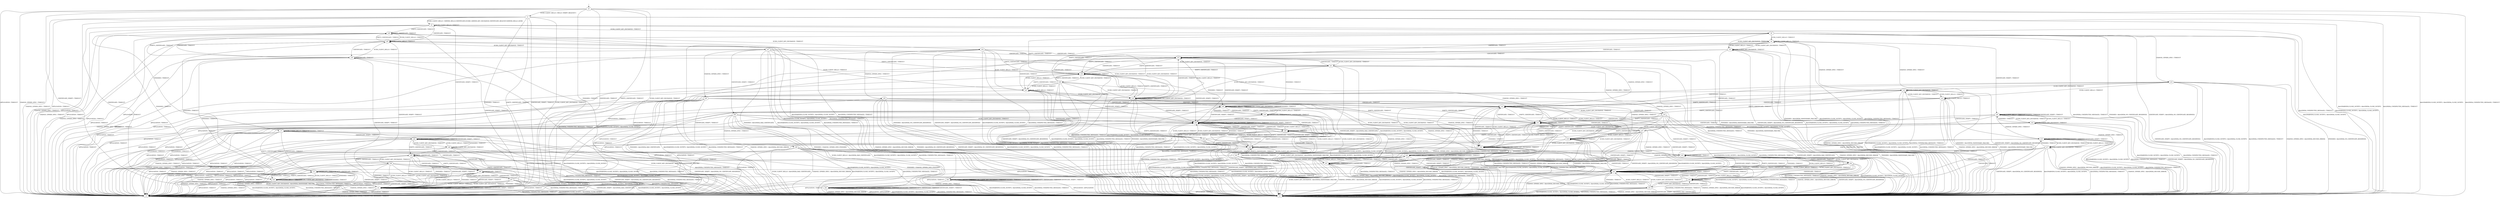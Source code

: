 digraph h5 {
s0 [label="s0"];
s1 [label="s1"];
s2 [label="s2"];
s3 [label="s3"];
s4 [label="s4"];
s5 [label="s5"];
s6 [label="s6"];
s7 [label="s7"];
s29 [label="s29"];
s39 [label="s39"];
s40 [label="s40"];
s8 [label="s8"];
s9 [label="s9"];
s10 [label="s10"];
s11 [label="s11"];
s19 [label="s19"];
s30 [label="s30"];
s34 [label="s34"];
s35 [label="s35"];
s47 [label="s47"];
s48 [label="s48"];
s49 [label="s49"];
s50 [label="s50"];
s12 [label="s12"];
s13 [label="s13"];
s14 [label="s14"];
s20 [label="s20"];
s21 [label="s21"];
s24 [label="s24"];
s26 [label="s26"];
s31 [label="s31"];
s33 [label="s33"];
s36 [label="s36"];
s38 [label="s38"];
s44 [label="s44"];
s55 [label="s55"];
s56 [label="s56"];
s57 [label="s57"];
s58 [label="s58"];
s15 [label="s15"];
s16 [label="s16"];
s22 [label="s22"];
s23 [label="s23"];
s25 [label="s25"];
s28 [label="s28"];
s32 [label="s32"];
s37 [label="s37"];
s41 [label="s41"];
s45 [label="s45"];
s46 [label="s46"];
s59 [label="s59"];
s60 [label="s60"];
s17 [label="s17"];
s18 [label="s18"];
s27 [label="s27"];
s42 [label="s42"];
s43 [label="s43"];
s53 [label="s53"];
s54 [label="s54"];
s61 [label="s61"];
s51 [label="s51"];
s52 [label="s52"];
s0 -> s1 [label="ECDH_CLIENT_HELLO / HELLO_VERIFY_REQUEST+"];
s0 -> s2 [label="ECDH_CLIENT_KEY_EXCHANGE / TIMEOUT"];
s0 -> s3 [label="CHANGE_CIPHER_SPEC / TIMEOUT"];
s0 -> s2 [label="FINISHED / TIMEOUT"];
s0 -> s3 [label="APPLICATION / TIMEOUT"];
s0 -> s2 [label="CERTIFICATE / TIMEOUT"];
s0 -> s2 [label="EMPTY_CERTIFICATE / TIMEOUT"];
s0 -> s2 [label="CERTIFICATE_VERIFY / TIMEOUT"];
s0 -> s4 [label="Alert(WARNING,CLOSE_NOTIFY) / Alert(FATAL,CLOSE_NOTIFY)"];
s0 -> s4 [label="Alert(FATAL,UNEXPECTED_MESSAGE) / TIMEOUT"];
s1 -> s5 [label="ECDH_CLIENT_HELLO / SERVER_HELLO,CERTIFICATE,ECDHE_SERVER_KEY_EXCHANGE,CERTIFICATE_REQUEST,SERVER_HELLO_DONE"];
s1 -> s2 [label="ECDH_CLIENT_KEY_EXCHANGE / TIMEOUT"];
s1 -> s3 [label="CHANGE_CIPHER_SPEC / TIMEOUT"];
s1 -> s2 [label="FINISHED / TIMEOUT"];
s1 -> s3 [label="APPLICATION / TIMEOUT"];
s1 -> s2 [label="CERTIFICATE / TIMEOUT"];
s1 -> s2 [label="EMPTY_CERTIFICATE / TIMEOUT"];
s1 -> s2 [label="CERTIFICATE_VERIFY / TIMEOUT"];
s1 -> s4 [label="Alert(WARNING,CLOSE_NOTIFY) / Alert(FATAL,CLOSE_NOTIFY)"];
s1 -> s4 [label="Alert(FATAL,UNEXPECTED_MESSAGE) / TIMEOUT"];
s2 -> s2 [label="ECDH_CLIENT_HELLO / TIMEOUT"];
s2 -> s2 [label="ECDH_CLIENT_KEY_EXCHANGE / TIMEOUT"];
s2 -> s3 [label="CHANGE_CIPHER_SPEC / TIMEOUT"];
s2 -> s2 [label="FINISHED / TIMEOUT"];
s2 -> s3 [label="APPLICATION / TIMEOUT"];
s2 -> s2 [label="CERTIFICATE / TIMEOUT"];
s2 -> s2 [label="EMPTY_CERTIFICATE / TIMEOUT"];
s2 -> s2 [label="CERTIFICATE_VERIFY / TIMEOUT"];
s2 -> s4 [label="Alert(WARNING,CLOSE_NOTIFY) / Alert(FATAL,CLOSE_NOTIFY)"];
s2 -> s4 [label="Alert(FATAL,UNEXPECTED_MESSAGE) / TIMEOUT"];
s3 -> s3 [label="ECDH_CLIENT_HELLO / TIMEOUT"];
s3 -> s3 [label="ECDH_CLIENT_KEY_EXCHANGE / TIMEOUT"];
s3 -> s3 [label="CHANGE_CIPHER_SPEC / TIMEOUT"];
s3 -> s3 [label="FINISHED / TIMEOUT"];
s3 -> s3 [label="APPLICATION / TIMEOUT"];
s3 -> s3 [label="CERTIFICATE / TIMEOUT"];
s3 -> s3 [label="EMPTY_CERTIFICATE / TIMEOUT"];
s3 -> s3 [label="CERTIFICATE_VERIFY / TIMEOUT"];
s3 -> s3 [label="Alert(WARNING,CLOSE_NOTIFY) / TIMEOUT"];
s3 -> s3 [label="Alert(FATAL,UNEXPECTED_MESSAGE) / TIMEOUT"];
s4 -> s4 [label="ECDH_CLIENT_HELLO / SOCKET_CLOSED"];
s4 -> s4 [label="ECDH_CLIENT_KEY_EXCHANGE / SOCKET_CLOSED"];
s4 -> s4 [label="CHANGE_CIPHER_SPEC / SOCKET_CLOSED"];
s4 -> s4 [label="FINISHED / SOCKET_CLOSED"];
s4 -> s4 [label="APPLICATION / SOCKET_CLOSED"];
s4 -> s4 [label="CERTIFICATE / SOCKET_CLOSED"];
s4 -> s4 [label="EMPTY_CERTIFICATE / SOCKET_CLOSED"];
s4 -> s4 [label="CERTIFICATE_VERIFY / SOCKET_CLOSED"];
s4 -> s4 [label="Alert(WARNING,CLOSE_NOTIFY) / SOCKET_CLOSED"];
s4 -> s4 [label="Alert(FATAL,UNEXPECTED_MESSAGE) / SOCKET_CLOSED"];
s5 -> s5 [label="ECDH_CLIENT_HELLO / TIMEOUT"];
s5 -> s6 [label="ECDH_CLIENT_KEY_EXCHANGE / TIMEOUT"];
s5 -> s3 [label="CHANGE_CIPHER_SPEC / TIMEOUT"];
s5 -> s7 [label="FINISHED / TIMEOUT"];
s5 -> s3 [label="APPLICATION / TIMEOUT"];
s5 -> s39 [label="CERTIFICATE / TIMEOUT"];
s5 -> s29 [label="EMPTY_CERTIFICATE / TIMEOUT"];
s5 -> s40 [label="CERTIFICATE_VERIFY / TIMEOUT"];
s5 -> s4 [label="Alert(WARNING,CLOSE_NOTIFY) / Alert(FATAL,CLOSE_NOTIFY)"];
s5 -> s4 [label="Alert(FATAL,UNEXPECTED_MESSAGE) / TIMEOUT"];
s6 -> s8 [label="ECDH_CLIENT_HELLO / TIMEOUT"];
s6 -> s9 [label="ECDH_CLIENT_KEY_EXCHANGE / TIMEOUT"];
s6 -> s10 [label="CHANGE_CIPHER_SPEC / TIMEOUT"];
s6 -> s4 [label="FINISHED / Alert(FATAL,NO_CERTIFICATE_RESERVED)"];
s6 -> s3 [label="APPLICATION / TIMEOUT"];
s6 -> s19 [label="CERTIFICATE / TIMEOUT"];
s6 -> s30 [label="EMPTY_CERTIFICATE / TIMEOUT"];
s6 -> s4 [label="CERTIFICATE_VERIFY / Alert(FATAL,NO_CERTIFICATE_RESERVED)"];
s6 -> s4 [label="Alert(WARNING,CLOSE_NOTIFY) / Alert(FATAL,CLOSE_NOTIFY)"];
s6 -> s4 [label="Alert(FATAL,UNEXPECTED_MESSAGE) / TIMEOUT"];
s7 -> s7 [label="ECDH_CLIENT_HELLO / TIMEOUT"];
s7 -> s4 [label="ECDH_CLIENT_KEY_EXCHANGE / Alert(FATAL,HANDSHAKE_FAILURE)"];
s7 -> s3 [label="CHANGE_CIPHER_SPEC / TIMEOUT"];
s7 -> s7 [label="FINISHED / TIMEOUT"];
s7 -> s3 [label="APPLICATION / TIMEOUT"];
s7 -> s11 [label="CERTIFICATE / TIMEOUT"];
s7 -> s11 [label="EMPTY_CERTIFICATE / TIMEOUT"];
s7 -> s40 [label="CERTIFICATE_VERIFY / TIMEOUT"];
s7 -> s4 [label="Alert(WARNING,CLOSE_NOTIFY) / Alert(FATAL,CLOSE_NOTIFY)"];
s7 -> s4 [label="Alert(FATAL,UNEXPECTED_MESSAGE) / TIMEOUT"];
s29 -> s39 [label="ECDH_CLIENT_HELLO / TIMEOUT"];
s29 -> s34 [label="ECDH_CLIENT_KEY_EXCHANGE / TIMEOUT"];
s29 -> s3 [label="CHANGE_CIPHER_SPEC / TIMEOUT"];
s29 -> s24 [label="FINISHED / TIMEOUT"];
s29 -> s3 [label="APPLICATION / TIMEOUT"];
s29 -> s35 [label="CERTIFICATE / TIMEOUT"];
s29 -> s29 [label="EMPTY_CERTIFICATE / TIMEOUT"];
s29 -> s2 [label="CERTIFICATE_VERIFY / TIMEOUT"];
s29 -> s4 [label="Alert(WARNING,CLOSE_NOTIFY) / Alert(FATAL,CLOSE_NOTIFY)"];
s29 -> s4 [label="Alert(FATAL,UNEXPECTED_MESSAGE) / TIMEOUT"];
s39 -> s39 [label="ECDH_CLIENT_HELLO / TIMEOUT"];
s39 -> s47 [label="ECDH_CLIENT_KEY_EXCHANGE / TIMEOUT"];
s39 -> s3 [label="CHANGE_CIPHER_SPEC / TIMEOUT"];
s39 -> s24 [label="FINISHED / TIMEOUT"];
s39 -> s3 [label="APPLICATION / TIMEOUT"];
s39 -> s35 [label="CERTIFICATE / TIMEOUT"];
s39 -> s29 [label="EMPTY_CERTIFICATE / TIMEOUT"];
s39 -> s2 [label="CERTIFICATE_VERIFY / TIMEOUT"];
s39 -> s4 [label="Alert(WARNING,CLOSE_NOTIFY) / Alert(FATAL,CLOSE_NOTIFY)"];
s39 -> s4 [label="Alert(FATAL,UNEXPECTED_MESSAGE) / TIMEOUT"];
s40 -> s40 [label="ECDH_CLIENT_HELLO / TIMEOUT"];
s40 -> s48 [label="ECDH_CLIENT_KEY_EXCHANGE / TIMEOUT"];
s40 -> s3 [label="CHANGE_CIPHER_SPEC / TIMEOUT"];
s40 -> s40 [label="FINISHED / TIMEOUT"];
s40 -> s3 [label="APPLICATION / TIMEOUT"];
s40 -> s49 [label="CERTIFICATE / TIMEOUT"];
s40 -> s50 [label="EMPTY_CERTIFICATE / TIMEOUT"];
s40 -> s40 [label="CERTIFICATE_VERIFY / TIMEOUT"];
s40 -> s4 [label="Alert(WARNING,CLOSE_NOTIFY) / Alert(FATAL,CLOSE_NOTIFY)"];
s40 -> s4 [label="Alert(FATAL,UNEXPECTED_MESSAGE) / TIMEOUT"];
s8 -> s8 [label="ECDH_CLIENT_HELLO / TIMEOUT"];
s8 -> s9 [label="ECDH_CLIENT_KEY_EXCHANGE / TIMEOUT"];
s8 -> s12 [label="CHANGE_CIPHER_SPEC / TIMEOUT"];
s8 -> s4 [label="FINISHED / Alert(FATAL,HANDSHAKE_FAILURE)"];
s8 -> s3 [label="APPLICATION / TIMEOUT"];
s8 -> s19 [label="CERTIFICATE / TIMEOUT"];
s8 -> s30 [label="EMPTY_CERTIFICATE / TIMEOUT"];
s8 -> s20 [label="CERTIFICATE_VERIFY / TIMEOUT"];
s8 -> s4 [label="Alert(WARNING,CLOSE_NOTIFY) / Alert(FATAL,CLOSE_NOTIFY)"];
s8 -> s4 [label="Alert(FATAL,UNEXPECTED_MESSAGE) / TIMEOUT"];
s9 -> s8 [label="ECDH_CLIENT_HELLO / TIMEOUT"];
s9 -> s9 [label="ECDH_CLIENT_KEY_EXCHANGE / TIMEOUT"];
s9 -> s13 [label="CHANGE_CIPHER_SPEC / TIMEOUT"];
s9 -> s4 [label="FINISHED / Alert(FATAL,HANDSHAKE_FAILURE)"];
s9 -> s3 [label="APPLICATION / TIMEOUT"];
s9 -> s19 [label="CERTIFICATE / TIMEOUT"];
s9 -> s30 [label="EMPTY_CERTIFICATE / TIMEOUT"];
s9 -> s4 [label="CERTIFICATE_VERIFY / Alert(FATAL,NO_CERTIFICATE_RESERVED)"];
s9 -> s4 [label="Alert(WARNING,CLOSE_NOTIFY) / Alert(FATAL,CLOSE_NOTIFY)"];
s9 -> s4 [label="Alert(FATAL,UNEXPECTED_MESSAGE) / TIMEOUT"];
s10 -> s12 [label="ECDH_CLIENT_HELLO / TIMEOUT"];
s10 -> s13 [label="ECDH_CLIENT_KEY_EXCHANGE / TIMEOUT"];
s10 -> s4 [label="CHANGE_CIPHER_SPEC / Alert(FATAL,DECODE_ERROR)"];
s10 -> s4 [label="FINISHED / Alert(FATAL,NO_CERTIFICATE_RESERVED)"];
s10 -> s3 [label="APPLICATION / TIMEOUT"];
s10 -> s14 [label="CERTIFICATE / TIMEOUT"];
s10 -> s31 [label="EMPTY_CERTIFICATE / TIMEOUT"];
s10 -> s4 [label="CERTIFICATE_VERIFY / Alert(FATAL,NO_CERTIFICATE_RESERVED)"];
s10 -> s4 [label="Alert(WARNING,CLOSE_NOTIFY) / Alert(FATAL,CLOSE_NOTIFY)"];
s10 -> s4 [label="Alert(FATAL,UNEXPECTED_MESSAGE) / TIMEOUT"];
s11 -> s24 [label="ECDH_CLIENT_HELLO / TIMEOUT"];
s11 -> s4 [label="ECDH_CLIENT_KEY_EXCHANGE / Alert(FATAL,HANDSHAKE_FAILURE)"];
s11 -> s3 [label="CHANGE_CIPHER_SPEC / TIMEOUT"];
s11 -> s24 [label="FINISHED / TIMEOUT"];
s11 -> s3 [label="APPLICATION / TIMEOUT"];
s11 -> s11 [label="CERTIFICATE / TIMEOUT"];
s11 -> s11 [label="EMPTY_CERTIFICATE / TIMEOUT"];
s11 -> s2 [label="CERTIFICATE_VERIFY / TIMEOUT"];
s11 -> s4 [label="Alert(WARNING,CLOSE_NOTIFY) / Alert(FATAL,CLOSE_NOTIFY)"];
s11 -> s4 [label="Alert(FATAL,UNEXPECTED_MESSAGE) / TIMEOUT"];
s19 -> s33 [label="ECDH_CLIENT_HELLO / TIMEOUT"];
s19 -> s21 [label="ECDH_CLIENT_KEY_EXCHANGE / TIMEOUT"];
s19 -> s14 [label="CHANGE_CIPHER_SPEC / TIMEOUT"];
s19 -> s26 [label="FINISHED / TIMEOUT"];
s19 -> s3 [label="APPLICATION / TIMEOUT"];
s19 -> s19 [label="CERTIFICATE / TIMEOUT"];
s19 -> s30 [label="EMPTY_CERTIFICATE / TIMEOUT"];
s19 -> s44 [label="CERTIFICATE_VERIFY / TIMEOUT"];
s19 -> s4 [label="Alert(WARNING,CLOSE_NOTIFY) / Alert(FATAL,CLOSE_NOTIFY)"];
s19 -> s4 [label="Alert(FATAL,UNEXPECTED_MESSAGE) / TIMEOUT"];
s30 -> s33 [label="ECDH_CLIENT_HELLO / TIMEOUT"];
s30 -> s36 [label="ECDH_CLIENT_KEY_EXCHANGE / TIMEOUT"];
s30 -> s31 [label="CHANGE_CIPHER_SPEC / TIMEOUT"];
s30 -> s26 [label="FINISHED / TIMEOUT"];
s30 -> s3 [label="APPLICATION / TIMEOUT"];
s30 -> s19 [label="CERTIFICATE / TIMEOUT"];
s30 -> s30 [label="EMPTY_CERTIFICATE / TIMEOUT"];
s30 -> s44 [label="CERTIFICATE_VERIFY / TIMEOUT"];
s30 -> s4 [label="Alert(WARNING,CLOSE_NOTIFY) / Alert(FATAL,CLOSE_NOTIFY)"];
s30 -> s4 [label="Alert(FATAL,UNEXPECTED_MESSAGE) / TIMEOUT"];
s34 -> s23 [label="ECDH_CLIENT_HELLO / TIMEOUT"];
s34 -> s33 [label="ECDH_CLIENT_KEY_EXCHANGE / TIMEOUT"];
s34 -> s38 [label="CHANGE_CIPHER_SPEC / TIMEOUT"];
s34 -> s4 [label="FINISHED / Alert(FATAL,NO_CERTIFICATE_RESERVED)"];
s34 -> s3 [label="APPLICATION / TIMEOUT"];
s34 -> s19 [label="CERTIFICATE / TIMEOUT"];
s34 -> s30 [label="EMPTY_CERTIFICATE / TIMEOUT"];
s34 -> s4 [label="CERTIFICATE_VERIFY / Alert(FATAL,NO_CERTIFICATE_RESERVED)"];
s34 -> s4 [label="Alert(WARNING,CLOSE_NOTIFY) / Alert(FATAL,CLOSE_NOTIFY)"];
s34 -> s4 [label="Alert(FATAL,UNEXPECTED_MESSAGE) / TIMEOUT"];
s35 -> s39 [label="ECDH_CLIENT_HELLO / TIMEOUT"];
s35 -> s21 [label="ECDH_CLIENT_KEY_EXCHANGE / TIMEOUT"];
s35 -> s3 [label="CHANGE_CIPHER_SPEC / TIMEOUT"];
s35 -> s24 [label="FINISHED / TIMEOUT"];
s35 -> s3 [label="APPLICATION / TIMEOUT"];
s35 -> s35 [label="CERTIFICATE / TIMEOUT"];
s35 -> s29 [label="EMPTY_CERTIFICATE / TIMEOUT"];
s35 -> s2 [label="CERTIFICATE_VERIFY / TIMEOUT"];
s35 -> s4 [label="Alert(WARNING,CLOSE_NOTIFY) / Alert(FATAL,CLOSE_NOTIFY)"];
s35 -> s4 [label="Alert(FATAL,UNEXPECTED_MESSAGE) / TIMEOUT"];
s47 -> s23 [label="ECDH_CLIENT_HELLO / TIMEOUT"];
s47 -> s33 [label="ECDH_CLIENT_KEY_EXCHANGE / TIMEOUT"];
s47 -> s55 [label="CHANGE_CIPHER_SPEC / TIMEOUT"];
s47 -> s4 [label="FINISHED / Alert(FATAL,BAD_CERTIFICATE)"];
s47 -> s3 [label="APPLICATION / TIMEOUT"];
s47 -> s19 [label="CERTIFICATE / TIMEOUT"];
s47 -> s30 [label="EMPTY_CERTIFICATE / TIMEOUT"];
s47 -> s56 [label="CERTIFICATE_VERIFY / TIMEOUT"];
s47 -> s4 [label="Alert(WARNING,CLOSE_NOTIFY) / Alert(FATAL,CLOSE_NOTIFY)"];
s47 -> s4 [label="Alert(FATAL,UNEXPECTED_MESSAGE) / TIMEOUT"];
s48 -> s40 [label="ECDH_CLIENT_HELLO / TIMEOUT"];
s48 -> s48 [label="ECDH_CLIENT_KEY_EXCHANGE / TIMEOUT"];
s48 -> s3 [label="CHANGE_CIPHER_SPEC / TIMEOUT"];
s48 -> s40 [label="FINISHED / TIMEOUT"];
s48 -> s3 [label="APPLICATION / TIMEOUT"];
s48 -> s49 [label="CERTIFICATE / TIMEOUT"];
s48 -> s50 [label="EMPTY_CERTIFICATE / TIMEOUT"];
s48 -> s4 [label="CERTIFICATE_VERIFY / Alert(FATAL,NO_CERTIFICATE_RESERVED)"];
s48 -> s4 [label="Alert(WARNING,CLOSE_NOTIFY) / Alert(FATAL,CLOSE_NOTIFY)"];
s48 -> s4 [label="Alert(FATAL,UNEXPECTED_MESSAGE) / TIMEOUT"];
s49 -> s2 [label="ECDH_CLIENT_HELLO / TIMEOUT"];
s49 -> s57 [label="ECDH_CLIENT_KEY_EXCHANGE / TIMEOUT"];
s49 -> s3 [label="CHANGE_CIPHER_SPEC / TIMEOUT"];
s49 -> s2 [label="FINISHED / TIMEOUT"];
s49 -> s3 [label="APPLICATION / TIMEOUT"];
s49 -> s49 [label="CERTIFICATE / TIMEOUT"];
s49 -> s50 [label="EMPTY_CERTIFICATE / TIMEOUT"];
s49 -> s2 [label="CERTIFICATE_VERIFY / TIMEOUT"];
s49 -> s4 [label="Alert(WARNING,CLOSE_NOTIFY) / Alert(FATAL,CLOSE_NOTIFY)"];
s49 -> s4 [label="Alert(FATAL,UNEXPECTED_MESSAGE) / TIMEOUT"];
s50 -> s2 [label="ECDH_CLIENT_HELLO / TIMEOUT"];
s50 -> s58 [label="ECDH_CLIENT_KEY_EXCHANGE / TIMEOUT"];
s50 -> s3 [label="CHANGE_CIPHER_SPEC / TIMEOUT"];
s50 -> s2 [label="FINISHED / TIMEOUT"];
s50 -> s3 [label="APPLICATION / TIMEOUT"];
s50 -> s49 [label="CERTIFICATE / TIMEOUT"];
s50 -> s50 [label="EMPTY_CERTIFICATE / TIMEOUT"];
s50 -> s2 [label="CERTIFICATE_VERIFY / TIMEOUT"];
s50 -> s4 [label="Alert(WARNING,CLOSE_NOTIFY) / Alert(FATAL,CLOSE_NOTIFY)"];
s50 -> s4 [label="Alert(FATAL,UNEXPECTED_MESSAGE) / TIMEOUT"];
s12 -> s12 [label="ECDH_CLIENT_HELLO / TIMEOUT"];
s12 -> s13 [label="ECDH_CLIENT_KEY_EXCHANGE / TIMEOUT"];
s12 -> s4 [label="CHANGE_CIPHER_SPEC / Alert(FATAL,DECODE_ERROR)"];
s12 -> s4 [label="FINISHED / Alert(FATAL,HANDSHAKE_FAILURE)"];
s12 -> s3 [label="APPLICATION / TIMEOUT"];
s12 -> s14 [label="CERTIFICATE / TIMEOUT"];
s12 -> s31 [label="EMPTY_CERTIFICATE / TIMEOUT"];
s12 -> s15 [label="CERTIFICATE_VERIFY / TIMEOUT"];
s12 -> s4 [label="Alert(WARNING,CLOSE_NOTIFY) / Alert(FATAL,CLOSE_NOTIFY)"];
s12 -> s4 [label="Alert(FATAL,UNEXPECTED_MESSAGE) / TIMEOUT"];
s13 -> s12 [label="ECDH_CLIENT_HELLO / TIMEOUT"];
s13 -> s13 [label="ECDH_CLIENT_KEY_EXCHANGE / TIMEOUT"];
s13 -> s4 [label="CHANGE_CIPHER_SPEC / Alert(FATAL,DECODE_ERROR)"];
s13 -> s4 [label="FINISHED / Alert(FATAL,HANDSHAKE_FAILURE)"];
s13 -> s3 [label="APPLICATION / TIMEOUT"];
s13 -> s14 [label="CERTIFICATE / TIMEOUT"];
s13 -> s31 [label="EMPTY_CERTIFICATE / TIMEOUT"];
s13 -> s4 [label="CERTIFICATE_VERIFY / Alert(FATAL,NO_CERTIFICATE_RESERVED)"];
s13 -> s4 [label="Alert(WARNING,CLOSE_NOTIFY) / Alert(FATAL,CLOSE_NOTIFY)"];
s13 -> s4 [label="Alert(FATAL,UNEXPECTED_MESSAGE) / TIMEOUT"];
s14 -> s32 [label="ECDH_CLIENT_HELLO / TIMEOUT"];
s14 -> s16 [label="ECDH_CLIENT_KEY_EXCHANGE / TIMEOUT"];
s14 -> s4 [label="CHANGE_CIPHER_SPEC / Alert(FATAL,DECODE_ERROR)"];
s14 -> s25 [label="FINISHED / TIMEOUT"];
s14 -> s3 [label="APPLICATION / TIMEOUT"];
s14 -> s14 [label="CERTIFICATE / TIMEOUT"];
s14 -> s31 [label="EMPTY_CERTIFICATE / TIMEOUT"];
s14 -> s41 [label="CERTIFICATE_VERIFY / TIMEOUT"];
s14 -> s4 [label="Alert(WARNING,CLOSE_NOTIFY) / Alert(FATAL,CLOSE_NOTIFY)"];
s14 -> s4 [label="Alert(FATAL,UNEXPECTED_MESSAGE) / TIMEOUT"];
s20 -> s20 [label="ECDH_CLIENT_HELLO / TIMEOUT"];
s20 -> s22 [label="ECDH_CLIENT_KEY_EXCHANGE / TIMEOUT"];
s20 -> s15 [label="CHANGE_CIPHER_SPEC / TIMEOUT"];
s20 -> s20 [label="FINISHED / TIMEOUT"];
s20 -> s3 [label="APPLICATION / TIMEOUT"];
s20 -> s45 [label="CERTIFICATE / TIMEOUT"];
s20 -> s46 [label="EMPTY_CERTIFICATE / TIMEOUT"];
s20 -> s20 [label="CERTIFICATE_VERIFY / TIMEOUT"];
s20 -> s4 [label="Alert(WARNING,CLOSE_NOTIFY) / Alert(FATAL,CLOSE_NOTIFY)"];
s20 -> s4 [label="Alert(FATAL,UNEXPECTED_MESSAGE) / TIMEOUT"];
s21 -> s23 [label="ECDH_CLIENT_HELLO / TIMEOUT"];
s21 -> s33 [label="ECDH_CLIENT_KEY_EXCHANGE / TIMEOUT"];
s21 -> s16 [label="CHANGE_CIPHER_SPEC / TIMEOUT"];
s21 -> s4 [label="FINISHED / Alert(FATAL,HANDSHAKE_FAILURE)"];
s21 -> s3 [label="APPLICATION / TIMEOUT"];
s21 -> s19 [label="CERTIFICATE / TIMEOUT"];
s21 -> s30 [label="EMPTY_CERTIFICATE / TIMEOUT"];
s21 -> s4 [label="CERTIFICATE_VERIFY / Alert(FATAL,BAD_CERTIFICATE)"];
s21 -> s4 [label="Alert(WARNING,CLOSE_NOTIFY) / Alert(FATAL,CLOSE_NOTIFY)"];
s21 -> s4 [label="Alert(FATAL,UNEXPECTED_MESSAGE) / TIMEOUT"];
s24 -> s24 [label="ECDH_CLIENT_HELLO / TIMEOUT"];
s24 -> s24 [label="ECDH_CLIENT_KEY_EXCHANGE / TIMEOUT"];
s24 -> s3 [label="CHANGE_CIPHER_SPEC / TIMEOUT"];
s24 -> s24 [label="FINISHED / TIMEOUT"];
s24 -> s3 [label="APPLICATION / TIMEOUT"];
s24 -> s11 [label="CERTIFICATE / TIMEOUT"];
s24 -> s11 [label="EMPTY_CERTIFICATE / TIMEOUT"];
s24 -> s2 [label="CERTIFICATE_VERIFY / TIMEOUT"];
s24 -> s4 [label="Alert(WARNING,CLOSE_NOTIFY) / Alert(FATAL,CLOSE_NOTIFY)"];
s24 -> s4 [label="Alert(FATAL,UNEXPECTED_MESSAGE) / TIMEOUT"];
s26 -> s26 [label="ECDH_CLIENT_HELLO / TIMEOUT"];
s26 -> s26 [label="ECDH_CLIENT_KEY_EXCHANGE / TIMEOUT"];
s26 -> s25 [label="CHANGE_CIPHER_SPEC / TIMEOUT"];
s26 -> s26 [label="FINISHED / TIMEOUT"];
s26 -> s3 [label="APPLICATION / TIMEOUT"];
s26 -> s28 [label="CERTIFICATE / TIMEOUT"];
s26 -> s28 [label="EMPTY_CERTIFICATE / TIMEOUT"];
s26 -> s44 [label="CERTIFICATE_VERIFY / TIMEOUT"];
s26 -> s4 [label="Alert(WARNING,CLOSE_NOTIFY) / Alert(FATAL,CLOSE_NOTIFY)"];
s26 -> s4 [label="Alert(FATAL,UNEXPECTED_MESSAGE) / TIMEOUT"];
s31 -> s32 [label="ECDH_CLIENT_HELLO / TIMEOUT"];
s31 -> s37 [label="ECDH_CLIENT_KEY_EXCHANGE / TIMEOUT"];
s31 -> s4 [label="CHANGE_CIPHER_SPEC / Alert(FATAL,DECODE_ERROR)"];
s31 -> s25 [label="FINISHED / TIMEOUT"];
s31 -> s3 [label="APPLICATION / TIMEOUT"];
s31 -> s14 [label="CERTIFICATE / TIMEOUT"];
s31 -> s31 [label="EMPTY_CERTIFICATE / TIMEOUT"];
s31 -> s41 [label="CERTIFICATE_VERIFY / TIMEOUT"];
s31 -> s4 [label="Alert(WARNING,CLOSE_NOTIFY) / Alert(FATAL,CLOSE_NOTIFY)"];
s31 -> s4 [label="Alert(FATAL,UNEXPECTED_MESSAGE) / TIMEOUT"];
s33 -> s33 [label="ECDH_CLIENT_HELLO / TIMEOUT"];
s33 -> s33 [label="ECDH_CLIENT_KEY_EXCHANGE / TIMEOUT"];
s33 -> s32 [label="CHANGE_CIPHER_SPEC / TIMEOUT"];
s33 -> s26 [label="FINISHED / TIMEOUT"];
s33 -> s3 [label="APPLICATION / TIMEOUT"];
s33 -> s19 [label="CERTIFICATE / TIMEOUT"];
s33 -> s30 [label="EMPTY_CERTIFICATE / TIMEOUT"];
s33 -> s44 [label="CERTIFICATE_VERIFY / TIMEOUT"];
s33 -> s4 [label="Alert(WARNING,CLOSE_NOTIFY) / Alert(FATAL,CLOSE_NOTIFY)"];
s33 -> s4 [label="Alert(FATAL,UNEXPECTED_MESSAGE) / TIMEOUT"];
s36 -> s23 [label="ECDH_CLIENT_HELLO / TIMEOUT"];
s36 -> s33 [label="ECDH_CLIENT_KEY_EXCHANGE / TIMEOUT"];
s36 -> s37 [label="CHANGE_CIPHER_SPEC / TIMEOUT"];
s36 -> s4 [label="FINISHED / Alert(FATAL,HANDSHAKE_FAILURE)"];
s36 -> s3 [label="APPLICATION / TIMEOUT"];
s36 -> s19 [label="CERTIFICATE / TIMEOUT"];
s36 -> s30 [label="EMPTY_CERTIFICATE / TIMEOUT"];
s36 -> s4 [label="CERTIFICATE_VERIFY / Alert(FATAL,NO_CERTIFICATE_RESERVED)"];
s36 -> s4 [label="Alert(WARNING,CLOSE_NOTIFY) / Alert(FATAL,CLOSE_NOTIFY)"];
s36 -> s4 [label="Alert(FATAL,UNEXPECTED_MESSAGE) / TIMEOUT"];
s38 -> s18 [label="ECDH_CLIENT_HELLO / TIMEOUT"];
s38 -> s32 [label="ECDH_CLIENT_KEY_EXCHANGE / TIMEOUT"];
s38 -> s4 [label="CHANGE_CIPHER_SPEC / Alert(FATAL,DECODE_ERROR)"];
s38 -> s4 [label="FINISHED / Alert(FATAL,NO_CERTIFICATE_RESERVED)"];
s38 -> s3 [label="APPLICATION / TIMEOUT"];
s38 -> s14 [label="CERTIFICATE / TIMEOUT"];
s38 -> s31 [label="EMPTY_CERTIFICATE / TIMEOUT"];
s38 -> s4 [label="CERTIFICATE_VERIFY / Alert(FATAL,NO_CERTIFICATE_RESERVED)"];
s38 -> s4 [label="Alert(WARNING,CLOSE_NOTIFY) / Alert(FATAL,CLOSE_NOTIFY)"];
s38 -> s4 [label="Alert(FATAL,UNEXPECTED_MESSAGE) / TIMEOUT"];
s44 -> s44 [label="ECDH_CLIENT_HELLO / TIMEOUT"];
s44 -> s44 [label="ECDH_CLIENT_KEY_EXCHANGE / TIMEOUT"];
s44 -> s41 [label="CHANGE_CIPHER_SPEC / TIMEOUT"];
s44 -> s44 [label="FINISHED / TIMEOUT"];
s44 -> s3 [label="APPLICATION / TIMEOUT"];
s44 -> s45 [label="CERTIFICATE / TIMEOUT"];
s44 -> s46 [label="EMPTY_CERTIFICATE / TIMEOUT"];
s44 -> s44 [label="CERTIFICATE_VERIFY / TIMEOUT"];
s44 -> s4 [label="Alert(WARNING,CLOSE_NOTIFY) / Alert(FATAL,CLOSE_NOTIFY)"];
s44 -> s4 [label="Alert(FATAL,UNEXPECTED_MESSAGE) / TIMEOUT"];
s55 -> s18 [label="ECDH_CLIENT_HELLO / TIMEOUT"];
s55 -> s32 [label="ECDH_CLIENT_KEY_EXCHANGE / TIMEOUT"];
s55 -> s4 [label="CHANGE_CIPHER_SPEC / Alert(FATAL,DECODE_ERROR)"];
s55 -> s4 [label="FINISHED / Alert(FATAL,BAD_CERTIFICATE)"];
s55 -> s3 [label="APPLICATION / TIMEOUT"];
s55 -> s14 [label="CERTIFICATE / TIMEOUT"];
s55 -> s31 [label="EMPTY_CERTIFICATE / TIMEOUT"];
s55 -> s59 [label="CERTIFICATE_VERIFY / TIMEOUT"];
s55 -> s4 [label="Alert(WARNING,CLOSE_NOTIFY) / Alert(FATAL,CLOSE_NOTIFY)"];
s55 -> s4 [label="Alert(FATAL,UNEXPECTED_MESSAGE) / TIMEOUT"];
s56 -> s4 [label="ECDH_CLIENT_HELLO / Alert(FATAL,BAD_CERTIFICATE)"];
s56 -> s44 [label="ECDH_CLIENT_KEY_EXCHANGE / TIMEOUT"];
s56 -> s59 [label="CHANGE_CIPHER_SPEC / TIMEOUT"];
s56 -> s60 [label="FINISHED / CHANGE_CIPHER_SPEC,FINISHED"];
s56 -> s3 [label="APPLICATION / TIMEOUT"];
s56 -> s45 [label="CERTIFICATE / TIMEOUT"];
s56 -> s46 [label="EMPTY_CERTIFICATE / TIMEOUT"];
s56 -> s44 [label="CERTIFICATE_VERIFY / TIMEOUT"];
s56 -> s4 [label="Alert(WARNING,CLOSE_NOTIFY) / Alert(FATAL,CLOSE_NOTIFY)"];
s56 -> s4 [label="Alert(FATAL,UNEXPECTED_MESSAGE) / TIMEOUT"];
s57 -> s2 [label="ECDH_CLIENT_HELLO / TIMEOUT"];
s57 -> s2 [label="ECDH_CLIENT_KEY_EXCHANGE / TIMEOUT"];
s57 -> s3 [label="CHANGE_CIPHER_SPEC / TIMEOUT"];
s57 -> s2 [label="FINISHED / TIMEOUT"];
s57 -> s3 [label="APPLICATION / TIMEOUT"];
s57 -> s49 [label="CERTIFICATE / TIMEOUT"];
s57 -> s50 [label="EMPTY_CERTIFICATE / TIMEOUT"];
s57 -> s4 [label="CERTIFICATE_VERIFY / Alert(FATAL,BAD_CERTIFICATE)"];
s57 -> s4 [label="Alert(WARNING,CLOSE_NOTIFY) / Alert(FATAL,CLOSE_NOTIFY)"];
s57 -> s4 [label="Alert(FATAL,UNEXPECTED_MESSAGE) / TIMEOUT"];
s58 -> s2 [label="ECDH_CLIENT_HELLO / TIMEOUT"];
s58 -> s2 [label="ECDH_CLIENT_KEY_EXCHANGE / TIMEOUT"];
s58 -> s3 [label="CHANGE_CIPHER_SPEC / TIMEOUT"];
s58 -> s2 [label="FINISHED / TIMEOUT"];
s58 -> s3 [label="APPLICATION / TIMEOUT"];
s58 -> s49 [label="CERTIFICATE / TIMEOUT"];
s58 -> s50 [label="EMPTY_CERTIFICATE / TIMEOUT"];
s58 -> s4 [label="CERTIFICATE_VERIFY / Alert(FATAL,NO_CERTIFICATE_RESERVED)"];
s58 -> s4 [label="Alert(WARNING,CLOSE_NOTIFY) / Alert(FATAL,CLOSE_NOTIFY)"];
s58 -> s4 [label="Alert(FATAL,UNEXPECTED_MESSAGE) / TIMEOUT"];
s15 -> s15 [label="ECDH_CLIENT_HELLO / TIMEOUT"];
s15 -> s17 [label="ECDH_CLIENT_KEY_EXCHANGE / TIMEOUT"];
s15 -> s4 [label="CHANGE_CIPHER_SPEC / Alert(FATAL,DECODE_ERROR)"];
s15 -> s15 [label="FINISHED / TIMEOUT"];
s15 -> s3 [label="APPLICATION / TIMEOUT"];
s15 -> s42 [label="CERTIFICATE / TIMEOUT"];
s15 -> s43 [label="EMPTY_CERTIFICATE / TIMEOUT"];
s15 -> s15 [label="CERTIFICATE_VERIFY / TIMEOUT"];
s15 -> s4 [label="Alert(WARNING,CLOSE_NOTIFY) / Alert(FATAL,CLOSE_NOTIFY)"];
s15 -> s4 [label="Alert(FATAL,UNEXPECTED_MESSAGE) / TIMEOUT"];
s16 -> s18 [label="ECDH_CLIENT_HELLO / TIMEOUT"];
s16 -> s32 [label="ECDH_CLIENT_KEY_EXCHANGE / TIMEOUT"];
s16 -> s4 [label="CHANGE_CIPHER_SPEC / Alert(FATAL,DECODE_ERROR)"];
s16 -> s4 [label="FINISHED / Alert(FATAL,HANDSHAKE_FAILURE)"];
s16 -> s3 [label="APPLICATION / TIMEOUT"];
s16 -> s14 [label="CERTIFICATE / TIMEOUT"];
s16 -> s31 [label="EMPTY_CERTIFICATE / TIMEOUT"];
s16 -> s4 [label="CERTIFICATE_VERIFY / Alert(FATAL,BAD_CERTIFICATE)"];
s16 -> s4 [label="Alert(WARNING,CLOSE_NOTIFY) / Alert(FATAL,CLOSE_NOTIFY)"];
s16 -> s4 [label="Alert(FATAL,UNEXPECTED_MESSAGE) / TIMEOUT"];
s22 -> s20 [label="ECDH_CLIENT_HELLO / TIMEOUT"];
s22 -> s22 [label="ECDH_CLIENT_KEY_EXCHANGE / TIMEOUT"];
s22 -> s17 [label="CHANGE_CIPHER_SPEC / TIMEOUT"];
s22 -> s20 [label="FINISHED / TIMEOUT"];
s22 -> s3 [label="APPLICATION / TIMEOUT"];
s22 -> s45 [label="CERTIFICATE / TIMEOUT"];
s22 -> s46 [label="EMPTY_CERTIFICATE / TIMEOUT"];
s22 -> s4 [label="CERTIFICATE_VERIFY / Alert(FATAL,NO_CERTIFICATE_RESERVED)"];
s22 -> s4 [label="Alert(WARNING,CLOSE_NOTIFY) / Alert(FATAL,CLOSE_NOTIFY)"];
s22 -> s4 [label="Alert(FATAL,UNEXPECTED_MESSAGE) / TIMEOUT"];
s23 -> s23 [label="ECDH_CLIENT_HELLO / TIMEOUT"];
s23 -> s33 [label="ECDH_CLIENT_KEY_EXCHANGE / TIMEOUT"];
s23 -> s18 [label="CHANGE_CIPHER_SPEC / TIMEOUT"];
s23 -> s4 [label="FINISHED / Alert(FATAL,HANDSHAKE_FAILURE)"];
s23 -> s3 [label="APPLICATION / TIMEOUT"];
s23 -> s19 [label="CERTIFICATE / TIMEOUT"];
s23 -> s30 [label="EMPTY_CERTIFICATE / TIMEOUT"];
s23 -> s44 [label="CERTIFICATE_VERIFY / TIMEOUT"];
s23 -> s4 [label="Alert(WARNING,CLOSE_NOTIFY) / Alert(FATAL,CLOSE_NOTIFY)"];
s23 -> s4 [label="Alert(FATAL,UNEXPECTED_MESSAGE) / TIMEOUT"];
s25 -> s25 [label="ECDH_CLIENT_HELLO / TIMEOUT"];
s25 -> s25 [label="ECDH_CLIENT_KEY_EXCHANGE / TIMEOUT"];
s25 -> s4 [label="CHANGE_CIPHER_SPEC / Alert(FATAL,DECODE_ERROR)"];
s25 -> s25 [label="FINISHED / TIMEOUT"];
s25 -> s3 [label="APPLICATION / TIMEOUT"];
s25 -> s27 [label="CERTIFICATE / TIMEOUT"];
s25 -> s27 [label="EMPTY_CERTIFICATE / TIMEOUT"];
s25 -> s41 [label="CERTIFICATE_VERIFY / TIMEOUT"];
s25 -> s4 [label="Alert(WARNING,CLOSE_NOTIFY) / Alert(FATAL,CLOSE_NOTIFY)"];
s25 -> s4 [label="Alert(FATAL,UNEXPECTED_MESSAGE) / TIMEOUT"];
s28 -> s26 [label="ECDH_CLIENT_HELLO / TIMEOUT"];
s28 -> s4 [label="ECDH_CLIENT_KEY_EXCHANGE / Alert(FATAL,HANDSHAKE_FAILURE)"];
s28 -> s27 [label="CHANGE_CIPHER_SPEC / TIMEOUT"];
s28 -> s26 [label="FINISHED / TIMEOUT"];
s28 -> s3 [label="APPLICATION / TIMEOUT"];
s28 -> s28 [label="CERTIFICATE / TIMEOUT"];
s28 -> s28 [label="EMPTY_CERTIFICATE / TIMEOUT"];
s28 -> s44 [label="CERTIFICATE_VERIFY / TIMEOUT"];
s28 -> s4 [label="Alert(WARNING,CLOSE_NOTIFY) / Alert(FATAL,CLOSE_NOTIFY)"];
s28 -> s4 [label="Alert(FATAL,UNEXPECTED_MESSAGE) / TIMEOUT"];
s32 -> s32 [label="ECDH_CLIENT_HELLO / TIMEOUT"];
s32 -> s32 [label="ECDH_CLIENT_KEY_EXCHANGE / TIMEOUT"];
s32 -> s4 [label="CHANGE_CIPHER_SPEC / Alert(FATAL,DECODE_ERROR)"];
s32 -> s25 [label="FINISHED / TIMEOUT"];
s32 -> s3 [label="APPLICATION / TIMEOUT"];
s32 -> s14 [label="CERTIFICATE / TIMEOUT"];
s32 -> s31 [label="EMPTY_CERTIFICATE / TIMEOUT"];
s32 -> s41 [label="CERTIFICATE_VERIFY / TIMEOUT"];
s32 -> s4 [label="Alert(WARNING,CLOSE_NOTIFY) / Alert(FATAL,CLOSE_NOTIFY)"];
s32 -> s4 [label="Alert(FATAL,UNEXPECTED_MESSAGE) / TIMEOUT"];
s37 -> s18 [label="ECDH_CLIENT_HELLO / TIMEOUT"];
s37 -> s32 [label="ECDH_CLIENT_KEY_EXCHANGE / TIMEOUT"];
s37 -> s4 [label="CHANGE_CIPHER_SPEC / Alert(FATAL,DECODE_ERROR)"];
s37 -> s4 [label="FINISHED / Alert(FATAL,HANDSHAKE_FAILURE)"];
s37 -> s3 [label="APPLICATION / TIMEOUT"];
s37 -> s14 [label="CERTIFICATE / TIMEOUT"];
s37 -> s31 [label="EMPTY_CERTIFICATE / TIMEOUT"];
s37 -> s4 [label="CERTIFICATE_VERIFY / Alert(FATAL,NO_CERTIFICATE_RESERVED)"];
s37 -> s4 [label="Alert(WARNING,CLOSE_NOTIFY) / Alert(FATAL,CLOSE_NOTIFY)"];
s37 -> s4 [label="Alert(FATAL,UNEXPECTED_MESSAGE) / TIMEOUT"];
s41 -> s41 [label="ECDH_CLIENT_HELLO / TIMEOUT"];
s41 -> s41 [label="ECDH_CLIENT_KEY_EXCHANGE / TIMEOUT"];
s41 -> s4 [label="CHANGE_CIPHER_SPEC / Alert(FATAL,DECODE_ERROR)"];
s41 -> s41 [label="FINISHED / TIMEOUT"];
s41 -> s3 [label="APPLICATION / TIMEOUT"];
s41 -> s42 [label="CERTIFICATE / TIMEOUT"];
s41 -> s43 [label="EMPTY_CERTIFICATE / TIMEOUT"];
s41 -> s41 [label="CERTIFICATE_VERIFY / TIMEOUT"];
s41 -> s4 [label="Alert(WARNING,CLOSE_NOTIFY) / Alert(FATAL,CLOSE_NOTIFY)"];
s41 -> s4 [label="Alert(FATAL,UNEXPECTED_MESSAGE) / TIMEOUT"];
s45 -> s44 [label="ECDH_CLIENT_HELLO / TIMEOUT"];
s45 -> s53 [label="ECDH_CLIENT_KEY_EXCHANGE / TIMEOUT"];
s45 -> s42 [label="CHANGE_CIPHER_SPEC / TIMEOUT"];
s45 -> s44 [label="FINISHED / TIMEOUT"];
s45 -> s3 [label="APPLICATION / TIMEOUT"];
s45 -> s45 [label="CERTIFICATE / TIMEOUT"];
s45 -> s46 [label="EMPTY_CERTIFICATE / TIMEOUT"];
s45 -> s44 [label="CERTIFICATE_VERIFY / TIMEOUT"];
s45 -> s4 [label="Alert(WARNING,CLOSE_NOTIFY) / Alert(FATAL,CLOSE_NOTIFY)"];
s45 -> s4 [label="Alert(FATAL,UNEXPECTED_MESSAGE) / TIMEOUT"];
s46 -> s44 [label="ECDH_CLIENT_HELLO / TIMEOUT"];
s46 -> s54 [label="ECDH_CLIENT_KEY_EXCHANGE / TIMEOUT"];
s46 -> s43 [label="CHANGE_CIPHER_SPEC / TIMEOUT"];
s46 -> s44 [label="FINISHED / TIMEOUT"];
s46 -> s3 [label="APPLICATION / TIMEOUT"];
s46 -> s45 [label="CERTIFICATE / TIMEOUT"];
s46 -> s46 [label="EMPTY_CERTIFICATE / TIMEOUT"];
s46 -> s44 [label="CERTIFICATE_VERIFY / TIMEOUT"];
s46 -> s4 [label="Alert(WARNING,CLOSE_NOTIFY) / Alert(FATAL,CLOSE_NOTIFY)"];
s46 -> s4 [label="Alert(FATAL,UNEXPECTED_MESSAGE) / TIMEOUT"];
s59 -> s4 [label="ECDH_CLIENT_HELLO / Alert(FATAL,BAD_CERTIFICATE)"];
s59 -> s41 [label="ECDH_CLIENT_KEY_EXCHANGE / TIMEOUT"];
s59 -> s4 [label="CHANGE_CIPHER_SPEC / Alert(FATAL,DECODE_ERROR)"];
s59 -> s61 [label="FINISHED / CHANGE_CIPHER_SPEC,FINISHED"];
s59 -> s3 [label="APPLICATION / TIMEOUT"];
s59 -> s42 [label="CERTIFICATE / TIMEOUT"];
s59 -> s43 [label="EMPTY_CERTIFICATE / TIMEOUT"];
s59 -> s41 [label="CERTIFICATE_VERIFY / TIMEOUT"];
s59 -> s4 [label="Alert(WARNING,CLOSE_NOTIFY) / Alert(FATAL,CLOSE_NOTIFY)"];
s59 -> s4 [label="Alert(FATAL,UNEXPECTED_MESSAGE) / TIMEOUT"];
s60 -> s60 [label="ECDH_CLIENT_HELLO / TIMEOUT"];
s60 -> s60 [label="ECDH_CLIENT_KEY_EXCHANGE / TIMEOUT"];
s60 -> s61 [label="CHANGE_CIPHER_SPEC / TIMEOUT"];
s60 -> s60 [label="FINISHED / TIMEOUT"];
s60 -> s4 [label="APPLICATION / APPLICATION"];
s60 -> s60 [label="CERTIFICATE / TIMEOUT"];
s60 -> s60 [label="EMPTY_CERTIFICATE / TIMEOUT"];
s60 -> s60 [label="CERTIFICATE_VERIFY / TIMEOUT"];
s60 -> s4 [label="Alert(WARNING,CLOSE_NOTIFY) / Alert(FATAL,CLOSE_NOTIFY)"];
s60 -> s4 [label="Alert(FATAL,UNEXPECTED_MESSAGE) / TIMEOUT"];
s17 -> s15 [label="ECDH_CLIENT_HELLO / TIMEOUT"];
s17 -> s17 [label="ECDH_CLIENT_KEY_EXCHANGE / TIMEOUT"];
s17 -> s4 [label="CHANGE_CIPHER_SPEC / Alert(FATAL,DECODE_ERROR)"];
s17 -> s15 [label="FINISHED / TIMEOUT"];
s17 -> s3 [label="APPLICATION / TIMEOUT"];
s17 -> s42 [label="CERTIFICATE / TIMEOUT"];
s17 -> s43 [label="EMPTY_CERTIFICATE / TIMEOUT"];
s17 -> s4 [label="CERTIFICATE_VERIFY / Alert(FATAL,NO_CERTIFICATE_RESERVED)"];
s17 -> s4 [label="Alert(WARNING,CLOSE_NOTIFY) / Alert(FATAL,CLOSE_NOTIFY)"];
s17 -> s4 [label="Alert(FATAL,UNEXPECTED_MESSAGE) / TIMEOUT"];
s18 -> s18 [label="ECDH_CLIENT_HELLO / TIMEOUT"];
s18 -> s32 [label="ECDH_CLIENT_KEY_EXCHANGE / TIMEOUT"];
s18 -> s4 [label="CHANGE_CIPHER_SPEC / Alert(FATAL,DECODE_ERROR)"];
s18 -> s4 [label="FINISHED / Alert(FATAL,HANDSHAKE_FAILURE)"];
s18 -> s3 [label="APPLICATION / TIMEOUT"];
s18 -> s14 [label="CERTIFICATE / TIMEOUT"];
s18 -> s31 [label="EMPTY_CERTIFICATE / TIMEOUT"];
s18 -> s41 [label="CERTIFICATE_VERIFY / TIMEOUT"];
s18 -> s4 [label="Alert(WARNING,CLOSE_NOTIFY) / Alert(FATAL,CLOSE_NOTIFY)"];
s18 -> s4 [label="Alert(FATAL,UNEXPECTED_MESSAGE) / TIMEOUT"];
s27 -> s25 [label="ECDH_CLIENT_HELLO / TIMEOUT"];
s27 -> s4 [label="ECDH_CLIENT_KEY_EXCHANGE / Alert(FATAL,HANDSHAKE_FAILURE)"];
s27 -> s4 [label="CHANGE_CIPHER_SPEC / Alert(FATAL,DECODE_ERROR)"];
s27 -> s25 [label="FINISHED / TIMEOUT"];
s27 -> s3 [label="APPLICATION / TIMEOUT"];
s27 -> s27 [label="CERTIFICATE / TIMEOUT"];
s27 -> s27 [label="EMPTY_CERTIFICATE / TIMEOUT"];
s27 -> s41 [label="CERTIFICATE_VERIFY / TIMEOUT"];
s27 -> s4 [label="Alert(WARNING,CLOSE_NOTIFY) / Alert(FATAL,CLOSE_NOTIFY)"];
s27 -> s4 [label="Alert(FATAL,UNEXPECTED_MESSAGE) / TIMEOUT"];
s42 -> s41 [label="ECDH_CLIENT_HELLO / TIMEOUT"];
s42 -> s51 [label="ECDH_CLIENT_KEY_EXCHANGE / TIMEOUT"];
s42 -> s4 [label="CHANGE_CIPHER_SPEC / Alert(FATAL,DECODE_ERROR)"];
s42 -> s41 [label="FINISHED / TIMEOUT"];
s42 -> s3 [label="APPLICATION / TIMEOUT"];
s42 -> s42 [label="CERTIFICATE / TIMEOUT"];
s42 -> s43 [label="EMPTY_CERTIFICATE / TIMEOUT"];
s42 -> s41 [label="CERTIFICATE_VERIFY / TIMEOUT"];
s42 -> s4 [label="Alert(WARNING,CLOSE_NOTIFY) / Alert(FATAL,CLOSE_NOTIFY)"];
s42 -> s4 [label="Alert(FATAL,UNEXPECTED_MESSAGE) / TIMEOUT"];
s43 -> s41 [label="ECDH_CLIENT_HELLO / TIMEOUT"];
s43 -> s52 [label="ECDH_CLIENT_KEY_EXCHANGE / TIMEOUT"];
s43 -> s4 [label="CHANGE_CIPHER_SPEC / Alert(FATAL,DECODE_ERROR)"];
s43 -> s41 [label="FINISHED / TIMEOUT"];
s43 -> s3 [label="APPLICATION / TIMEOUT"];
s43 -> s42 [label="CERTIFICATE / TIMEOUT"];
s43 -> s43 [label="EMPTY_CERTIFICATE / TIMEOUT"];
s43 -> s41 [label="CERTIFICATE_VERIFY / TIMEOUT"];
s43 -> s4 [label="Alert(WARNING,CLOSE_NOTIFY) / Alert(FATAL,CLOSE_NOTIFY)"];
s43 -> s4 [label="Alert(FATAL,UNEXPECTED_MESSAGE) / TIMEOUT"];
s53 -> s44 [label="ECDH_CLIENT_HELLO / TIMEOUT"];
s53 -> s44 [label="ECDH_CLIENT_KEY_EXCHANGE / TIMEOUT"];
s53 -> s51 [label="CHANGE_CIPHER_SPEC / TIMEOUT"];
s53 -> s44 [label="FINISHED / TIMEOUT"];
s53 -> s3 [label="APPLICATION / TIMEOUT"];
s53 -> s45 [label="CERTIFICATE / TIMEOUT"];
s53 -> s46 [label="EMPTY_CERTIFICATE / TIMEOUT"];
s53 -> s4 [label="CERTIFICATE_VERIFY / Alert(FATAL,BAD_CERTIFICATE)"];
s53 -> s4 [label="Alert(WARNING,CLOSE_NOTIFY) / Alert(FATAL,CLOSE_NOTIFY)"];
s53 -> s4 [label="Alert(FATAL,UNEXPECTED_MESSAGE) / TIMEOUT"];
s54 -> s44 [label="ECDH_CLIENT_HELLO / TIMEOUT"];
s54 -> s44 [label="ECDH_CLIENT_KEY_EXCHANGE / TIMEOUT"];
s54 -> s52 [label="CHANGE_CIPHER_SPEC / TIMEOUT"];
s54 -> s44 [label="FINISHED / TIMEOUT"];
s54 -> s3 [label="APPLICATION / TIMEOUT"];
s54 -> s45 [label="CERTIFICATE / TIMEOUT"];
s54 -> s46 [label="EMPTY_CERTIFICATE / TIMEOUT"];
s54 -> s4 [label="CERTIFICATE_VERIFY / Alert(FATAL,NO_CERTIFICATE_RESERVED)"];
s54 -> s4 [label="Alert(WARNING,CLOSE_NOTIFY) / Alert(FATAL,CLOSE_NOTIFY)"];
s54 -> s4 [label="Alert(FATAL,UNEXPECTED_MESSAGE) / TIMEOUT"];
s61 -> s61 [label="ECDH_CLIENT_HELLO / TIMEOUT"];
s61 -> s61 [label="ECDH_CLIENT_KEY_EXCHANGE / TIMEOUT"];
s61 -> s4 [label="CHANGE_CIPHER_SPEC / Alert(FATAL,DECODE_ERROR)"];
s61 -> s61 [label="FINISHED / TIMEOUT"];
s61 -> s4 [label="APPLICATION / APPLICATION"];
s61 -> s61 [label="CERTIFICATE / TIMEOUT"];
s61 -> s61 [label="EMPTY_CERTIFICATE / TIMEOUT"];
s61 -> s61 [label="CERTIFICATE_VERIFY / TIMEOUT"];
s61 -> s4 [label="Alert(WARNING,CLOSE_NOTIFY) / Alert(FATAL,CLOSE_NOTIFY)"];
s61 -> s4 [label="Alert(FATAL,UNEXPECTED_MESSAGE) / TIMEOUT"];
s51 -> s41 [label="ECDH_CLIENT_HELLO / TIMEOUT"];
s51 -> s41 [label="ECDH_CLIENT_KEY_EXCHANGE / TIMEOUT"];
s51 -> s4 [label="CHANGE_CIPHER_SPEC / Alert(FATAL,DECODE_ERROR)"];
s51 -> s41 [label="FINISHED / TIMEOUT"];
s51 -> s3 [label="APPLICATION / TIMEOUT"];
s51 -> s42 [label="CERTIFICATE / TIMEOUT"];
s51 -> s43 [label="EMPTY_CERTIFICATE / TIMEOUT"];
s51 -> s4 [label="CERTIFICATE_VERIFY / Alert(FATAL,BAD_CERTIFICATE)"];
s51 -> s4 [label="Alert(WARNING,CLOSE_NOTIFY) / Alert(FATAL,CLOSE_NOTIFY)"];
s51 -> s4 [label="Alert(FATAL,UNEXPECTED_MESSAGE) / TIMEOUT"];
s52 -> s41 [label="ECDH_CLIENT_HELLO / TIMEOUT"];
s52 -> s41 [label="ECDH_CLIENT_KEY_EXCHANGE / TIMEOUT"];
s52 -> s4 [label="CHANGE_CIPHER_SPEC / Alert(FATAL,DECODE_ERROR)"];
s52 -> s41 [label="FINISHED / TIMEOUT"];
s52 -> s3 [label="APPLICATION / TIMEOUT"];
s52 -> s42 [label="CERTIFICATE / TIMEOUT"];
s52 -> s43 [label="EMPTY_CERTIFICATE / TIMEOUT"];
s52 -> s4 [label="CERTIFICATE_VERIFY / Alert(FATAL,NO_CERTIFICATE_RESERVED)"];
s52 -> s4 [label="Alert(WARNING,CLOSE_NOTIFY) / Alert(FATAL,CLOSE_NOTIFY)"];
s52 -> s4 [label="Alert(FATAL,UNEXPECTED_MESSAGE) / TIMEOUT"];
__start0 [shape=none, label=""];
__start0 -> s0 [label=""];
}
